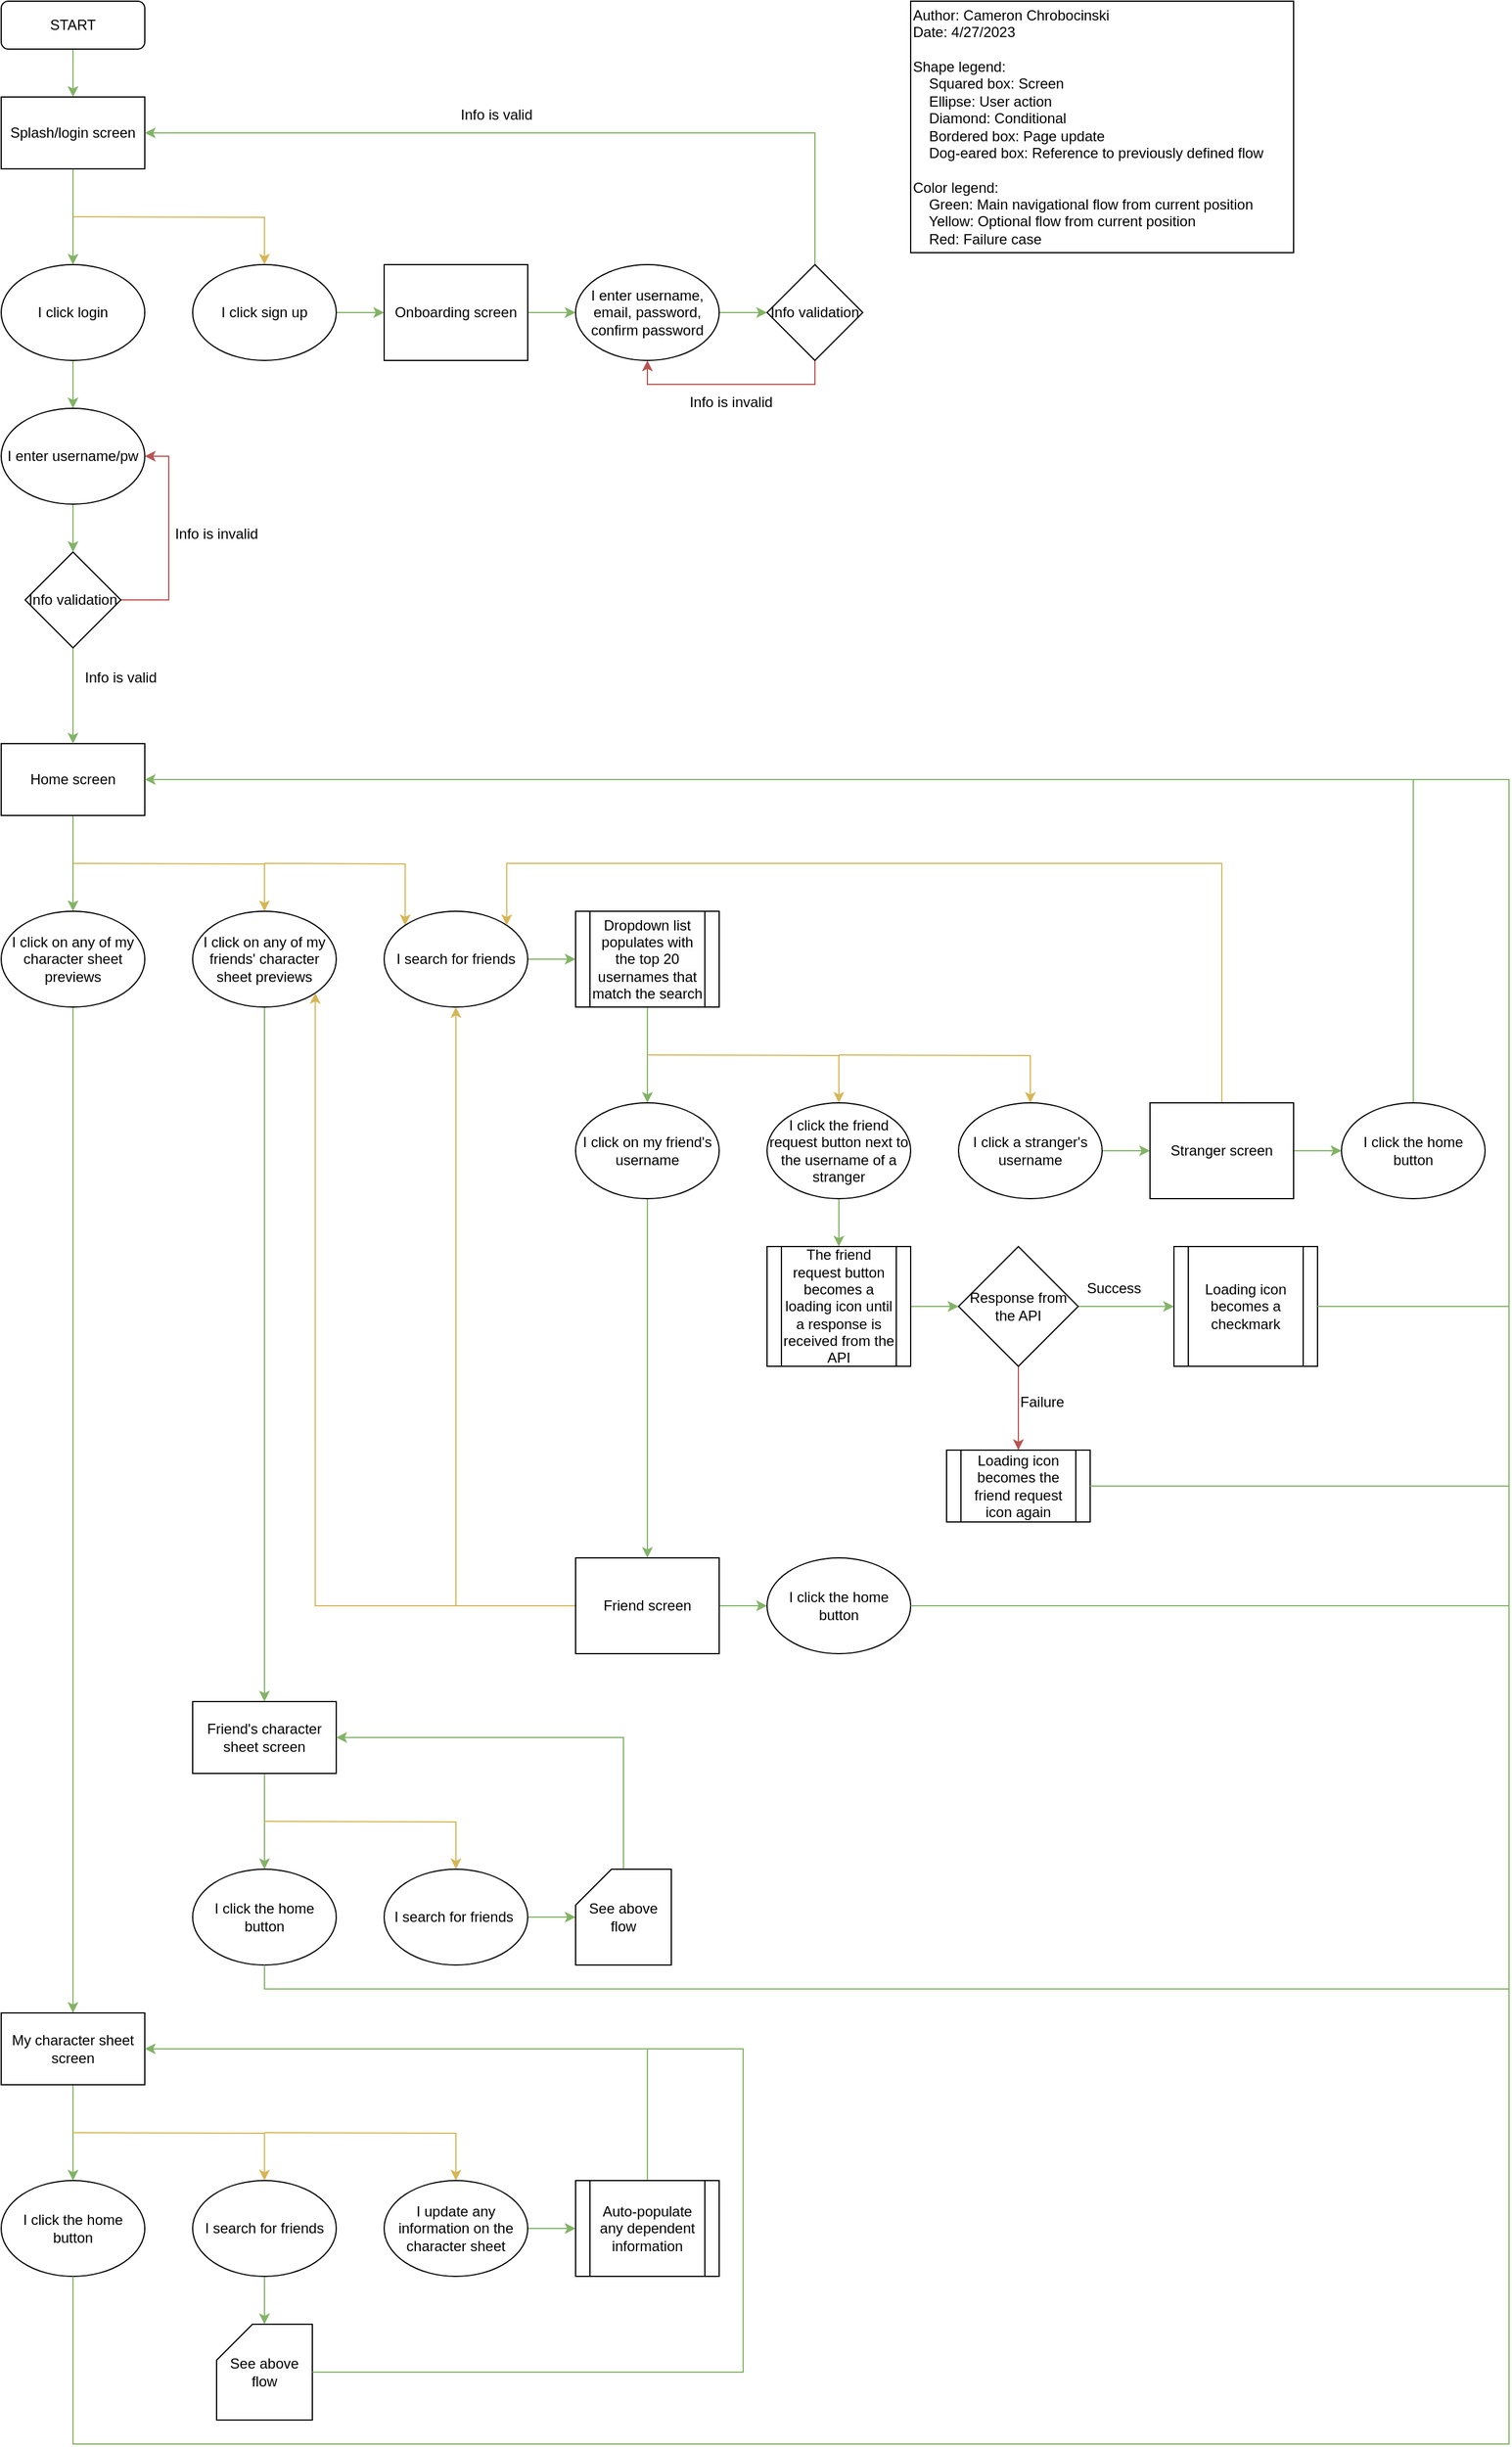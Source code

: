 <mxfile version="21.2.3" type="github">
  <diagram id="C5RBs43oDa-KdzZeNtuy" name="Page-1">
    <mxGraphModel dx="2074" dy="1128" grid="1" gridSize="10" guides="1" tooltips="1" connect="1" arrows="1" fold="1" page="1" pageScale="1" pageWidth="827" pageHeight="1169" math="0" shadow="0">
      <root>
        <mxCell id="WIyWlLk6GJQsqaUBKTNV-0" />
        <mxCell id="WIyWlLk6GJQsqaUBKTNV-1" parent="WIyWlLk6GJQsqaUBKTNV-0" />
        <mxCell id="3nBCFJaMM4fNMm-nfA73-2" style="edgeStyle=orthogonalEdgeStyle;rounded=0;orthogonalLoop=1;jettySize=auto;html=1;entryX=0.5;entryY=0;entryDx=0;entryDy=0;fillColor=#d5e8d4;strokeColor=#82b366;" parent="WIyWlLk6GJQsqaUBKTNV-1" source="WIyWlLk6GJQsqaUBKTNV-3" target="3nBCFJaMM4fNMm-nfA73-0" edge="1">
          <mxGeometry relative="1" as="geometry" />
        </mxCell>
        <mxCell id="WIyWlLk6GJQsqaUBKTNV-3" value="START" style="rounded=1;whiteSpace=wrap;html=1;fontSize=12;glass=0;strokeWidth=1;shadow=0;" parent="WIyWlLk6GJQsqaUBKTNV-1" vertex="1">
          <mxGeometry x="40" y="40" width="120" height="40" as="geometry" />
        </mxCell>
        <mxCell id="3nBCFJaMM4fNMm-nfA73-5" style="edgeStyle=orthogonalEdgeStyle;rounded=0;orthogonalLoop=1;jettySize=auto;html=1;entryX=0.5;entryY=0;entryDx=0;entryDy=0;fillColor=#d5e8d4;strokeColor=#82b366;" parent="WIyWlLk6GJQsqaUBKTNV-1" source="3nBCFJaMM4fNMm-nfA73-0" target="3nBCFJaMM4fNMm-nfA73-3" edge="1">
          <mxGeometry relative="1" as="geometry" />
        </mxCell>
        <mxCell id="3nBCFJaMM4fNMm-nfA73-6" style="edgeStyle=orthogonalEdgeStyle;rounded=0;orthogonalLoop=1;jettySize=auto;html=1;entryX=0.5;entryY=0;entryDx=0;entryDy=0;fillColor=#fff2cc;strokeColor=#d6b656;" parent="WIyWlLk6GJQsqaUBKTNV-1" target="3nBCFJaMM4fNMm-nfA73-4" edge="1">
          <mxGeometry relative="1" as="geometry">
            <mxPoint x="100" y="220" as="sourcePoint" />
          </mxGeometry>
        </mxCell>
        <mxCell id="3nBCFJaMM4fNMm-nfA73-0" value="Splash/login screen" style="rounded=0;whiteSpace=wrap;html=1;" parent="WIyWlLk6GJQsqaUBKTNV-1" vertex="1">
          <mxGeometry x="40" y="120" width="120" height="60" as="geometry" />
        </mxCell>
        <mxCell id="3nBCFJaMM4fNMm-nfA73-8" style="edgeStyle=orthogonalEdgeStyle;rounded=0;orthogonalLoop=1;jettySize=auto;html=1;entryX=0.5;entryY=0;entryDx=0;entryDy=0;fillColor=#d5e8d4;strokeColor=#82b366;" parent="WIyWlLk6GJQsqaUBKTNV-1" source="3nBCFJaMM4fNMm-nfA73-3" target="3nBCFJaMM4fNMm-nfA73-7" edge="1">
          <mxGeometry relative="1" as="geometry" />
        </mxCell>
        <mxCell id="3nBCFJaMM4fNMm-nfA73-3" value="I click login" style="ellipse;whiteSpace=wrap;html=1;" parent="WIyWlLk6GJQsqaUBKTNV-1" vertex="1">
          <mxGeometry x="40" y="260" width="120" height="80" as="geometry" />
        </mxCell>
        <mxCell id="3nBCFJaMM4fNMm-nfA73-10" style="edgeStyle=orthogonalEdgeStyle;rounded=0;orthogonalLoop=1;jettySize=auto;html=1;entryX=0;entryY=0.5;entryDx=0;entryDy=0;fillColor=#d5e8d4;strokeColor=#82b366;" parent="WIyWlLk6GJQsqaUBKTNV-1" source="3nBCFJaMM4fNMm-nfA73-4" target="3nBCFJaMM4fNMm-nfA73-9" edge="1">
          <mxGeometry relative="1" as="geometry" />
        </mxCell>
        <mxCell id="3nBCFJaMM4fNMm-nfA73-4" value="I click sign up" style="ellipse;whiteSpace=wrap;html=1;" parent="WIyWlLk6GJQsqaUBKTNV-1" vertex="1">
          <mxGeometry x="200" y="260" width="120" height="80" as="geometry" />
        </mxCell>
        <mxCell id="3nBCFJaMM4fNMm-nfA73-33" style="edgeStyle=orthogonalEdgeStyle;rounded=0;orthogonalLoop=1;jettySize=auto;html=1;entryX=0.5;entryY=0;entryDx=0;entryDy=0;fillColor=#d5e8d4;strokeColor=#82b366;" parent="WIyWlLk6GJQsqaUBKTNV-1" source="3nBCFJaMM4fNMm-nfA73-7" target="3nBCFJaMM4fNMm-nfA73-32" edge="1">
          <mxGeometry relative="1" as="geometry" />
        </mxCell>
        <mxCell id="3nBCFJaMM4fNMm-nfA73-7" value="I enter username/pw" style="ellipse;whiteSpace=wrap;html=1;" parent="WIyWlLk6GJQsqaUBKTNV-1" vertex="1">
          <mxGeometry x="40" y="380" width="120" height="80" as="geometry" />
        </mxCell>
        <mxCell id="3nBCFJaMM4fNMm-nfA73-12" style="edgeStyle=orthogonalEdgeStyle;rounded=0;orthogonalLoop=1;jettySize=auto;html=1;entryX=0;entryY=0.5;entryDx=0;entryDy=0;fillColor=#d5e8d4;strokeColor=#82b366;" parent="WIyWlLk6GJQsqaUBKTNV-1" source="3nBCFJaMM4fNMm-nfA73-9" target="3nBCFJaMM4fNMm-nfA73-11" edge="1">
          <mxGeometry relative="1" as="geometry" />
        </mxCell>
        <mxCell id="3nBCFJaMM4fNMm-nfA73-9" value="Onboarding screen" style="rounded=0;whiteSpace=wrap;html=1;" parent="WIyWlLk6GJQsqaUBKTNV-1" vertex="1">
          <mxGeometry x="360" y="260" width="120" height="80" as="geometry" />
        </mxCell>
        <mxCell id="3nBCFJaMM4fNMm-nfA73-14" style="edgeStyle=orthogonalEdgeStyle;rounded=0;orthogonalLoop=1;jettySize=auto;html=1;entryX=0;entryY=0.5;entryDx=0;entryDy=0;fillColor=#d5e8d4;strokeColor=#82b366;" parent="WIyWlLk6GJQsqaUBKTNV-1" source="3nBCFJaMM4fNMm-nfA73-11" target="3nBCFJaMM4fNMm-nfA73-13" edge="1">
          <mxGeometry relative="1" as="geometry" />
        </mxCell>
        <mxCell id="3nBCFJaMM4fNMm-nfA73-11" value="I enter username, email, password, confirm password" style="ellipse;whiteSpace=wrap;html=1;" parent="WIyWlLk6GJQsqaUBKTNV-1" vertex="1">
          <mxGeometry x="520" y="260" width="120" height="80" as="geometry" />
        </mxCell>
        <mxCell id="3nBCFJaMM4fNMm-nfA73-16" style="edgeStyle=orthogonalEdgeStyle;rounded=0;orthogonalLoop=1;jettySize=auto;html=1;entryX=1;entryY=0.5;entryDx=0;entryDy=0;fillColor=#d5e8d4;strokeColor=#82b366;" parent="WIyWlLk6GJQsqaUBKTNV-1" source="3nBCFJaMM4fNMm-nfA73-13" target="3nBCFJaMM4fNMm-nfA73-0" edge="1">
          <mxGeometry relative="1" as="geometry">
            <Array as="points">
              <mxPoint x="720" y="150" />
            </Array>
          </mxGeometry>
        </mxCell>
        <mxCell id="3nBCFJaMM4fNMm-nfA73-17" style="edgeStyle=orthogonalEdgeStyle;rounded=0;orthogonalLoop=1;jettySize=auto;html=1;entryX=0.5;entryY=1;entryDx=0;entryDy=0;fillColor=#f8cecc;strokeColor=#b85450;" parent="WIyWlLk6GJQsqaUBKTNV-1" source="3nBCFJaMM4fNMm-nfA73-13" target="3nBCFJaMM4fNMm-nfA73-11" edge="1">
          <mxGeometry relative="1" as="geometry">
            <Array as="points">
              <mxPoint x="720" y="360" />
              <mxPoint x="580" y="360" />
            </Array>
          </mxGeometry>
        </mxCell>
        <mxCell id="3nBCFJaMM4fNMm-nfA73-13" value="Info validation" style="rhombus;whiteSpace=wrap;html=1;" parent="WIyWlLk6GJQsqaUBKTNV-1" vertex="1">
          <mxGeometry x="680" y="260" width="80" height="80" as="geometry" />
        </mxCell>
        <mxCell id="3nBCFJaMM4fNMm-nfA73-18" value="Info is valid" style="text;html=1;strokeColor=none;fillColor=none;align=center;verticalAlign=middle;whiteSpace=wrap;rounded=0;" parent="WIyWlLk6GJQsqaUBKTNV-1" vertex="1">
          <mxGeometry x="414" y="120" width="80" height="30" as="geometry" />
        </mxCell>
        <mxCell id="3nBCFJaMM4fNMm-nfA73-19" value="Info is invalid" style="text;html=1;strokeColor=none;fillColor=none;align=center;verticalAlign=middle;whiteSpace=wrap;rounded=0;" parent="WIyWlLk6GJQsqaUBKTNV-1" vertex="1">
          <mxGeometry x="610" y="360" width="80" height="30" as="geometry" />
        </mxCell>
        <mxCell id="3nBCFJaMM4fNMm-nfA73-25" style="edgeStyle=orthogonalEdgeStyle;rounded=0;orthogonalLoop=1;jettySize=auto;html=1;entryX=0.5;entryY=0;entryDx=0;entryDy=0;fillColor=#d5e8d4;strokeColor=#82b366;" parent="WIyWlLk6GJQsqaUBKTNV-1" source="3nBCFJaMM4fNMm-nfA73-20" target="3nBCFJaMM4fNMm-nfA73-22" edge="1">
          <mxGeometry relative="1" as="geometry" />
        </mxCell>
        <mxCell id="3nBCFJaMM4fNMm-nfA73-26" style="edgeStyle=orthogonalEdgeStyle;rounded=0;orthogonalLoop=1;jettySize=auto;html=1;entryX=0.5;entryY=0;entryDx=0;entryDy=0;fillColor=#fff2cc;strokeColor=#d6b656;" parent="WIyWlLk6GJQsqaUBKTNV-1" target="3nBCFJaMM4fNMm-nfA73-24" edge="1">
          <mxGeometry relative="1" as="geometry">
            <mxPoint x="100" y="760" as="sourcePoint" />
          </mxGeometry>
        </mxCell>
        <mxCell id="3nBCFJaMM4fNMm-nfA73-27" style="edgeStyle=orthogonalEdgeStyle;rounded=0;orthogonalLoop=1;jettySize=auto;html=1;entryX=0;entryY=0;entryDx=0;entryDy=0;fillColor=#fff2cc;strokeColor=#d6b656;" parent="WIyWlLk6GJQsqaUBKTNV-1" target="3nBCFJaMM4fNMm-nfA73-23" edge="1">
          <mxGeometry relative="1" as="geometry">
            <mxPoint x="260" y="760" as="sourcePoint" />
          </mxGeometry>
        </mxCell>
        <mxCell id="3nBCFJaMM4fNMm-nfA73-20" value="Home screen" style="rounded=0;whiteSpace=wrap;html=1;" parent="WIyWlLk6GJQsqaUBKTNV-1" vertex="1">
          <mxGeometry x="40" y="660" width="120" height="60" as="geometry" />
        </mxCell>
        <mxCell id="3nBCFJaMM4fNMm-nfA73-84" style="edgeStyle=orthogonalEdgeStyle;rounded=0;orthogonalLoop=1;jettySize=auto;html=1;entryX=0.5;entryY=0;entryDx=0;entryDy=0;fillColor=#d5e8d4;strokeColor=#82b366;" parent="WIyWlLk6GJQsqaUBKTNV-1" source="3nBCFJaMM4fNMm-nfA73-22" target="3nBCFJaMM4fNMm-nfA73-85" edge="1">
          <mxGeometry relative="1" as="geometry">
            <mxPoint x="100" y="1790" as="targetPoint" />
          </mxGeometry>
        </mxCell>
        <mxCell id="3nBCFJaMM4fNMm-nfA73-22" value="I click on any of my character sheet previews" style="ellipse;whiteSpace=wrap;html=1;" parent="WIyWlLk6GJQsqaUBKTNV-1" vertex="1">
          <mxGeometry x="40" y="800" width="120" height="80" as="geometry" />
        </mxCell>
        <mxCell id="3nBCFJaMM4fNMm-nfA73-29" style="edgeStyle=orthogonalEdgeStyle;rounded=0;orthogonalLoop=1;jettySize=auto;html=1;entryX=0;entryY=0.5;entryDx=0;entryDy=0;fillColor=#d5e8d4;strokeColor=#82b366;" parent="WIyWlLk6GJQsqaUBKTNV-1" source="3nBCFJaMM4fNMm-nfA73-23" edge="1">
          <mxGeometry relative="1" as="geometry">
            <mxPoint x="520" y="840" as="targetPoint" />
          </mxGeometry>
        </mxCell>
        <mxCell id="3nBCFJaMM4fNMm-nfA73-23" value="I search for friends" style="ellipse;whiteSpace=wrap;html=1;" parent="WIyWlLk6GJQsqaUBKTNV-1" vertex="1">
          <mxGeometry x="360" y="800" width="120" height="80" as="geometry" />
        </mxCell>
        <mxCell id="3nBCFJaMM4fNMm-nfA73-73" style="edgeStyle=orthogonalEdgeStyle;rounded=0;orthogonalLoop=1;jettySize=auto;html=1;entryX=0.5;entryY=0;entryDx=0;entryDy=0;fillColor=#d5e8d4;strokeColor=#82b366;" parent="WIyWlLk6GJQsqaUBKTNV-1" source="3nBCFJaMM4fNMm-nfA73-24" target="3nBCFJaMM4fNMm-nfA73-72" edge="1">
          <mxGeometry relative="1" as="geometry" />
        </mxCell>
        <mxCell id="3nBCFJaMM4fNMm-nfA73-24" value="I click on any of my friends&#39; character sheet previews" style="ellipse;whiteSpace=wrap;html=1;" parent="WIyWlLk6GJQsqaUBKTNV-1" vertex="1">
          <mxGeometry x="200" y="800" width="120" height="80" as="geometry" />
        </mxCell>
        <mxCell id="3nBCFJaMM4fNMm-nfA73-41" style="edgeStyle=orthogonalEdgeStyle;rounded=0;orthogonalLoop=1;jettySize=auto;html=1;entryX=0.5;entryY=0;entryDx=0;entryDy=0;fillColor=#d5e8d4;strokeColor=#82b366;" parent="WIyWlLk6GJQsqaUBKTNV-1" source="3nBCFJaMM4fNMm-nfA73-30" target="3nBCFJaMM4fNMm-nfA73-31" edge="1">
          <mxGeometry relative="1" as="geometry">
            <Array as="points">
              <mxPoint x="580" y="920" />
              <mxPoint x="580" y="920" />
            </Array>
          </mxGeometry>
        </mxCell>
        <mxCell id="3nBCFJaMM4fNMm-nfA73-42" style="edgeStyle=orthogonalEdgeStyle;rounded=0;orthogonalLoop=1;jettySize=auto;html=1;entryX=0.5;entryY=0;entryDx=0;entryDy=0;fillColor=#fff2cc;strokeColor=#d6b656;" parent="WIyWlLk6GJQsqaUBKTNV-1" target="3nBCFJaMM4fNMm-nfA73-39" edge="1">
          <mxGeometry relative="1" as="geometry">
            <mxPoint x="580" y="920" as="sourcePoint" />
          </mxGeometry>
        </mxCell>
        <mxCell id="3nBCFJaMM4fNMm-nfA73-43" style="edgeStyle=orthogonalEdgeStyle;rounded=0;orthogonalLoop=1;jettySize=auto;html=1;fillColor=#fff2cc;strokeColor=#d6b656;" parent="WIyWlLk6GJQsqaUBKTNV-1" target="3nBCFJaMM4fNMm-nfA73-40" edge="1">
          <mxGeometry relative="1" as="geometry">
            <mxPoint x="740" y="920" as="sourcePoint" />
          </mxGeometry>
        </mxCell>
        <mxCell id="3nBCFJaMM4fNMm-nfA73-30" value="&lt;span style=&quot;color: rgb(0, 0, 0); font-family: Helvetica; font-size: 12px; font-style: normal; font-variant-ligatures: normal; font-variant-caps: normal; font-weight: 400; letter-spacing: normal; orphans: 2; text-align: center; text-indent: 0px; text-transform: none; widows: 2; word-spacing: 0px; -webkit-text-stroke-width: 0px; background-color: rgb(251, 251, 251); text-decoration-thickness: initial; text-decoration-style: initial; text-decoration-color: initial; float: none; display: inline !important;&quot;&gt;Dropdown list populates with the top 20 usernames that match the search&lt;/span&gt;" style="shape=process;whiteSpace=wrap;html=1;backgroundOutline=1;" parent="WIyWlLk6GJQsqaUBKTNV-1" vertex="1">
          <mxGeometry x="520" y="800" width="120" height="80" as="geometry" />
        </mxCell>
        <mxCell id="3nBCFJaMM4fNMm-nfA73-66" style="edgeStyle=orthogonalEdgeStyle;rounded=0;orthogonalLoop=1;jettySize=auto;html=1;fillColor=#d5e8d4;strokeColor=#82b366;" parent="WIyWlLk6GJQsqaUBKTNV-1" source="3nBCFJaMM4fNMm-nfA73-31" target="3nBCFJaMM4fNMm-nfA73-65" edge="1">
          <mxGeometry relative="1" as="geometry" />
        </mxCell>
        <mxCell id="3nBCFJaMM4fNMm-nfA73-31" value="I click on my friend&#39;s username" style="ellipse;whiteSpace=wrap;html=1;" parent="WIyWlLk6GJQsqaUBKTNV-1" vertex="1">
          <mxGeometry x="520" y="960" width="120" height="80" as="geometry" />
        </mxCell>
        <mxCell id="3nBCFJaMM4fNMm-nfA73-34" style="edgeStyle=orthogonalEdgeStyle;rounded=0;orthogonalLoop=1;jettySize=auto;html=1;entryX=0.5;entryY=0;entryDx=0;entryDy=0;fillColor=#d5e8d4;strokeColor=#82b366;" parent="WIyWlLk6GJQsqaUBKTNV-1" source="3nBCFJaMM4fNMm-nfA73-32" target="3nBCFJaMM4fNMm-nfA73-20" edge="1">
          <mxGeometry relative="1" as="geometry" />
        </mxCell>
        <mxCell id="3nBCFJaMM4fNMm-nfA73-35" style="edgeStyle=orthogonalEdgeStyle;rounded=0;orthogonalLoop=1;jettySize=auto;html=1;entryX=1;entryY=0.5;entryDx=0;entryDy=0;exitX=1;exitY=0.5;exitDx=0;exitDy=0;fillColor=#f8cecc;strokeColor=#b85450;" parent="WIyWlLk6GJQsqaUBKTNV-1" source="3nBCFJaMM4fNMm-nfA73-32" target="3nBCFJaMM4fNMm-nfA73-7" edge="1">
          <mxGeometry relative="1" as="geometry">
            <Array as="points">
              <mxPoint x="180" y="540" />
              <mxPoint x="180" y="420" />
            </Array>
          </mxGeometry>
        </mxCell>
        <mxCell id="3nBCFJaMM4fNMm-nfA73-32" value="Info validation" style="rhombus;whiteSpace=wrap;html=1;" parent="WIyWlLk6GJQsqaUBKTNV-1" vertex="1">
          <mxGeometry x="60" y="500" width="80" height="80" as="geometry" />
        </mxCell>
        <mxCell id="3nBCFJaMM4fNMm-nfA73-36" value="Info is valid" style="text;html=1;strokeColor=none;fillColor=none;align=center;verticalAlign=middle;whiteSpace=wrap;rounded=0;" parent="WIyWlLk6GJQsqaUBKTNV-1" vertex="1">
          <mxGeometry x="100" y="590" width="80" height="30" as="geometry" />
        </mxCell>
        <mxCell id="3nBCFJaMM4fNMm-nfA73-37" value="Info is invalid" style="text;html=1;strokeColor=none;fillColor=none;align=center;verticalAlign=middle;whiteSpace=wrap;rounded=0;" parent="WIyWlLk6GJQsqaUBKTNV-1" vertex="1">
          <mxGeometry x="180" y="470" width="80" height="30" as="geometry" />
        </mxCell>
        <mxCell id="3nBCFJaMM4fNMm-nfA73-51" style="edgeStyle=orthogonalEdgeStyle;rounded=0;orthogonalLoop=1;jettySize=auto;html=1;entryX=0.5;entryY=0;entryDx=0;entryDy=0;fillColor=#d5e8d4;strokeColor=#82b366;" parent="WIyWlLk6GJQsqaUBKTNV-1" source="3nBCFJaMM4fNMm-nfA73-39" target="3nBCFJaMM4fNMm-nfA73-50" edge="1">
          <mxGeometry relative="1" as="geometry" />
        </mxCell>
        <mxCell id="3nBCFJaMM4fNMm-nfA73-39" value="I click the friend request button next to the username of a stranger" style="ellipse;whiteSpace=wrap;html=1;" parent="WIyWlLk6GJQsqaUBKTNV-1" vertex="1">
          <mxGeometry x="680" y="960" width="120" height="80" as="geometry" />
        </mxCell>
        <mxCell id="3nBCFJaMM4fNMm-nfA73-45" style="edgeStyle=orthogonalEdgeStyle;rounded=0;orthogonalLoop=1;jettySize=auto;html=1;entryX=0;entryY=0.5;entryDx=0;entryDy=0;fillColor=#d5e8d4;strokeColor=#82b366;" parent="WIyWlLk6GJQsqaUBKTNV-1" source="3nBCFJaMM4fNMm-nfA73-40" target="3nBCFJaMM4fNMm-nfA73-44" edge="1">
          <mxGeometry relative="1" as="geometry" />
        </mxCell>
        <mxCell id="3nBCFJaMM4fNMm-nfA73-40" value="I click a stranger&#39;s username" style="ellipse;whiteSpace=wrap;html=1;" parent="WIyWlLk6GJQsqaUBKTNV-1" vertex="1">
          <mxGeometry x="840" y="960" width="120" height="80" as="geometry" />
        </mxCell>
        <mxCell id="3nBCFJaMM4fNMm-nfA73-46" style="edgeStyle=orthogonalEdgeStyle;rounded=0;orthogonalLoop=1;jettySize=auto;html=1;entryX=1;entryY=0;entryDx=0;entryDy=0;fillColor=#fff2cc;strokeColor=#d6b656;" parent="WIyWlLk6GJQsqaUBKTNV-1" source="3nBCFJaMM4fNMm-nfA73-44" target="3nBCFJaMM4fNMm-nfA73-23" edge="1">
          <mxGeometry relative="1" as="geometry">
            <Array as="points">
              <mxPoint x="1060" y="760" />
              <mxPoint x="462" y="760" />
            </Array>
          </mxGeometry>
        </mxCell>
        <mxCell id="3nBCFJaMM4fNMm-nfA73-48" style="edgeStyle=orthogonalEdgeStyle;rounded=0;orthogonalLoop=1;jettySize=auto;html=1;entryX=0;entryY=0.5;entryDx=0;entryDy=0;fillColor=#d5e8d4;strokeColor=#82b366;" parent="WIyWlLk6GJQsqaUBKTNV-1" source="3nBCFJaMM4fNMm-nfA73-44" target="3nBCFJaMM4fNMm-nfA73-47" edge="1">
          <mxGeometry relative="1" as="geometry" />
        </mxCell>
        <mxCell id="3nBCFJaMM4fNMm-nfA73-44" value="Stranger screen" style="rounded=0;whiteSpace=wrap;html=1;" parent="WIyWlLk6GJQsqaUBKTNV-1" vertex="1">
          <mxGeometry x="1000" y="960" width="120" height="80" as="geometry" />
        </mxCell>
        <mxCell id="3nBCFJaMM4fNMm-nfA73-49" style="edgeStyle=orthogonalEdgeStyle;rounded=0;orthogonalLoop=1;jettySize=auto;html=1;entryX=1;entryY=0.5;entryDx=0;entryDy=0;fillColor=#d5e8d4;strokeColor=#82b366;" parent="WIyWlLk6GJQsqaUBKTNV-1" source="3nBCFJaMM4fNMm-nfA73-47" target="3nBCFJaMM4fNMm-nfA73-20" edge="1">
          <mxGeometry relative="1" as="geometry">
            <Array as="points">
              <mxPoint x="1220" y="690" />
            </Array>
          </mxGeometry>
        </mxCell>
        <mxCell id="3nBCFJaMM4fNMm-nfA73-47" value="I click the home button" style="ellipse;whiteSpace=wrap;html=1;" parent="WIyWlLk6GJQsqaUBKTNV-1" vertex="1">
          <mxGeometry x="1160" y="960" width="120" height="80" as="geometry" />
        </mxCell>
        <mxCell id="3nBCFJaMM4fNMm-nfA73-54" style="edgeStyle=orthogonalEdgeStyle;rounded=0;orthogonalLoop=1;jettySize=auto;html=1;entryX=0;entryY=0.5;entryDx=0;entryDy=0;fillColor=#d5e8d4;strokeColor=#82b366;" parent="WIyWlLk6GJQsqaUBKTNV-1" source="3nBCFJaMM4fNMm-nfA73-50" target="3nBCFJaMM4fNMm-nfA73-52" edge="1">
          <mxGeometry relative="1" as="geometry" />
        </mxCell>
        <mxCell id="3nBCFJaMM4fNMm-nfA73-50" value="The friend request button becomes a loading icon until a response is received from the API" style="shape=process;whiteSpace=wrap;html=1;backgroundOutline=1;" parent="WIyWlLk6GJQsqaUBKTNV-1" vertex="1">
          <mxGeometry x="680" y="1080" width="120" height="100" as="geometry" />
        </mxCell>
        <mxCell id="3nBCFJaMM4fNMm-nfA73-57" style="edgeStyle=orthogonalEdgeStyle;rounded=0;orthogonalLoop=1;jettySize=auto;html=1;entryX=0.5;entryY=0;entryDx=0;entryDy=0;fillColor=#f8cecc;strokeColor=#b85450;" parent="WIyWlLk6GJQsqaUBKTNV-1" source="3nBCFJaMM4fNMm-nfA73-52" target="3nBCFJaMM4fNMm-nfA73-56" edge="1">
          <mxGeometry relative="1" as="geometry" />
        </mxCell>
        <mxCell id="3nBCFJaMM4fNMm-nfA73-58" style="edgeStyle=orthogonalEdgeStyle;rounded=0;orthogonalLoop=1;jettySize=auto;html=1;entryX=0;entryY=0.5;entryDx=0;entryDy=0;fillColor=#d5e8d4;strokeColor=#82b366;" parent="WIyWlLk6GJQsqaUBKTNV-1" source="3nBCFJaMM4fNMm-nfA73-52" target="3nBCFJaMM4fNMm-nfA73-55" edge="1">
          <mxGeometry relative="1" as="geometry" />
        </mxCell>
        <mxCell id="3nBCFJaMM4fNMm-nfA73-52" value="Response from the API" style="rhombus;whiteSpace=wrap;html=1;" parent="WIyWlLk6GJQsqaUBKTNV-1" vertex="1">
          <mxGeometry x="840" y="1080" width="100" height="100" as="geometry" />
        </mxCell>
        <mxCell id="3nBCFJaMM4fNMm-nfA73-55" value="Loading icon becomes a checkmark" style="shape=process;whiteSpace=wrap;html=1;backgroundOutline=1;" parent="WIyWlLk6GJQsqaUBKTNV-1" vertex="1">
          <mxGeometry x="1020" y="1080" width="120" height="100" as="geometry" />
        </mxCell>
        <mxCell id="3nBCFJaMM4fNMm-nfA73-56" value="Loading icon becomes the friend request icon again" style="shape=process;whiteSpace=wrap;html=1;backgroundOutline=1;" parent="WIyWlLk6GJQsqaUBKTNV-1" vertex="1">
          <mxGeometry x="830" y="1250" width="120" height="60" as="geometry" />
        </mxCell>
        <mxCell id="3nBCFJaMM4fNMm-nfA73-59" value="Success" style="text;html=1;strokeColor=none;fillColor=none;align=center;verticalAlign=middle;whiteSpace=wrap;rounded=0;" parent="WIyWlLk6GJQsqaUBKTNV-1" vertex="1">
          <mxGeometry x="940" y="1100" width="60" height="30" as="geometry" />
        </mxCell>
        <mxCell id="3nBCFJaMM4fNMm-nfA73-60" value="Failure" style="text;html=1;strokeColor=none;fillColor=none;align=center;verticalAlign=middle;whiteSpace=wrap;rounded=0;" parent="WIyWlLk6GJQsqaUBKTNV-1" vertex="1">
          <mxGeometry x="880" y="1195" width="60" height="30" as="geometry" />
        </mxCell>
        <mxCell id="3nBCFJaMM4fNMm-nfA73-62" value="" style="endArrow=none;html=1;rounded=0;exitX=1;exitY=0.5;exitDx=0;exitDy=0;fillColor=#d5e8d4;strokeColor=#82b366;" parent="WIyWlLk6GJQsqaUBKTNV-1" source="3nBCFJaMM4fNMm-nfA73-55" edge="1">
          <mxGeometry width="50" height="50" relative="1" as="geometry">
            <mxPoint x="690" y="1070" as="sourcePoint" />
            <mxPoint x="1220" y="690" as="targetPoint" />
            <Array as="points">
              <mxPoint x="1300" y="1130" />
              <mxPoint x="1300" y="690" />
            </Array>
          </mxGeometry>
        </mxCell>
        <mxCell id="3nBCFJaMM4fNMm-nfA73-64" value="" style="endArrow=none;html=1;rounded=0;exitX=1;exitY=0.5;exitDx=0;exitDy=0;fillColor=#d5e8d4;strokeColor=#82b366;" parent="WIyWlLk6GJQsqaUBKTNV-1" source="3nBCFJaMM4fNMm-nfA73-56" edge="1">
          <mxGeometry width="50" height="50" relative="1" as="geometry">
            <mxPoint x="690" y="1070" as="sourcePoint" />
            <mxPoint x="1300" y="1130" as="targetPoint" />
            <Array as="points">
              <mxPoint x="1300" y="1280" />
            </Array>
          </mxGeometry>
        </mxCell>
        <mxCell id="3nBCFJaMM4fNMm-nfA73-67" style="edgeStyle=orthogonalEdgeStyle;rounded=0;orthogonalLoop=1;jettySize=auto;html=1;entryX=1;entryY=1;entryDx=0;entryDy=0;fillColor=#fff2cc;strokeColor=#d6b656;" parent="WIyWlLk6GJQsqaUBKTNV-1" source="3nBCFJaMM4fNMm-nfA73-65" target="3nBCFJaMM4fNMm-nfA73-24" edge="1">
          <mxGeometry relative="1" as="geometry" />
        </mxCell>
        <mxCell id="3nBCFJaMM4fNMm-nfA73-68" style="edgeStyle=orthogonalEdgeStyle;rounded=0;orthogonalLoop=1;jettySize=auto;html=1;entryX=0.5;entryY=1;entryDx=0;entryDy=0;fillColor=#fff2cc;strokeColor=#d6b656;" parent="WIyWlLk6GJQsqaUBKTNV-1" source="3nBCFJaMM4fNMm-nfA73-65" target="3nBCFJaMM4fNMm-nfA73-23" edge="1">
          <mxGeometry relative="1" as="geometry" />
        </mxCell>
        <mxCell id="3nBCFJaMM4fNMm-nfA73-70" style="edgeStyle=orthogonalEdgeStyle;rounded=0;orthogonalLoop=1;jettySize=auto;html=1;entryX=0;entryY=0.5;entryDx=0;entryDy=0;fillColor=#d5e8d4;strokeColor=#82b366;" parent="WIyWlLk6GJQsqaUBKTNV-1" source="3nBCFJaMM4fNMm-nfA73-65" target="3nBCFJaMM4fNMm-nfA73-69" edge="1">
          <mxGeometry relative="1" as="geometry" />
        </mxCell>
        <mxCell id="3nBCFJaMM4fNMm-nfA73-65" value="Friend screen" style="rounded=0;whiteSpace=wrap;html=1;" parent="WIyWlLk6GJQsqaUBKTNV-1" vertex="1">
          <mxGeometry x="520" y="1340" width="120" height="80" as="geometry" />
        </mxCell>
        <mxCell id="3nBCFJaMM4fNMm-nfA73-69" value="I click the home button" style="ellipse;whiteSpace=wrap;html=1;" parent="WIyWlLk6GJQsqaUBKTNV-1" vertex="1">
          <mxGeometry x="680" y="1340" width="120" height="80" as="geometry" />
        </mxCell>
        <mxCell id="3nBCFJaMM4fNMm-nfA73-71" value="" style="endArrow=none;html=1;rounded=0;exitX=1;exitY=0.5;exitDx=0;exitDy=0;fillColor=#d5e8d4;strokeColor=#82b366;" parent="WIyWlLk6GJQsqaUBKTNV-1" source="3nBCFJaMM4fNMm-nfA73-69" edge="1">
          <mxGeometry width="50" height="50" relative="1" as="geometry">
            <mxPoint x="690" y="1170" as="sourcePoint" />
            <mxPoint x="1300" y="1280" as="targetPoint" />
            <Array as="points">
              <mxPoint x="1300" y="1380" />
            </Array>
          </mxGeometry>
        </mxCell>
        <mxCell id="3nBCFJaMM4fNMm-nfA73-78" style="edgeStyle=orthogonalEdgeStyle;rounded=0;orthogonalLoop=1;jettySize=auto;html=1;fillColor=#d5e8d4;strokeColor=#82b366;" parent="WIyWlLk6GJQsqaUBKTNV-1" source="3nBCFJaMM4fNMm-nfA73-72" target="3nBCFJaMM4fNMm-nfA73-74" edge="1">
          <mxGeometry relative="1" as="geometry" />
        </mxCell>
        <mxCell id="3nBCFJaMM4fNMm-nfA73-79" style="edgeStyle=orthogonalEdgeStyle;rounded=0;orthogonalLoop=1;jettySize=auto;html=1;entryX=0.5;entryY=0;entryDx=0;entryDy=0;fillColor=#fff2cc;strokeColor=#d6b656;" parent="WIyWlLk6GJQsqaUBKTNV-1" target="3nBCFJaMM4fNMm-nfA73-75" edge="1">
          <mxGeometry relative="1" as="geometry">
            <mxPoint x="260" y="1560" as="sourcePoint" />
          </mxGeometry>
        </mxCell>
        <mxCell id="3nBCFJaMM4fNMm-nfA73-72" value="Friend&#39;s character sheet screen" style="rounded=0;whiteSpace=wrap;html=1;" parent="WIyWlLk6GJQsqaUBKTNV-1" vertex="1">
          <mxGeometry x="200" y="1460" width="120" height="60" as="geometry" />
        </mxCell>
        <mxCell id="3nBCFJaMM4fNMm-nfA73-74" value="I click the home button" style="ellipse;whiteSpace=wrap;html=1;" parent="WIyWlLk6GJQsqaUBKTNV-1" vertex="1">
          <mxGeometry x="200" y="1600" width="120" height="80" as="geometry" />
        </mxCell>
        <mxCell id="3nBCFJaMM4fNMm-nfA73-81" style="edgeStyle=orthogonalEdgeStyle;rounded=0;orthogonalLoop=1;jettySize=auto;html=1;entryX=0;entryY=0.5;entryDx=0;entryDy=0;entryPerimeter=0;fillColor=#d5e8d4;strokeColor=#82b366;" parent="WIyWlLk6GJQsqaUBKTNV-1" source="3nBCFJaMM4fNMm-nfA73-75" target="3nBCFJaMM4fNMm-nfA73-76" edge="1">
          <mxGeometry relative="1" as="geometry" />
        </mxCell>
        <mxCell id="3nBCFJaMM4fNMm-nfA73-75" value="I search for friends&amp;nbsp;" style="ellipse;whiteSpace=wrap;html=1;" parent="WIyWlLk6GJQsqaUBKTNV-1" vertex="1">
          <mxGeometry x="360" y="1600" width="120" height="80" as="geometry" />
        </mxCell>
        <mxCell id="3nBCFJaMM4fNMm-nfA73-96" style="edgeStyle=orthogonalEdgeStyle;rounded=0;orthogonalLoop=1;jettySize=auto;html=1;entryX=1;entryY=0.5;entryDx=0;entryDy=0;fillColor=#d5e8d4;strokeColor=#82b366;" parent="WIyWlLk6GJQsqaUBKTNV-1" source="3nBCFJaMM4fNMm-nfA73-76" target="3nBCFJaMM4fNMm-nfA73-72" edge="1">
          <mxGeometry relative="1" as="geometry">
            <Array as="points">
              <mxPoint x="560" y="1490" />
            </Array>
          </mxGeometry>
        </mxCell>
        <mxCell id="3nBCFJaMM4fNMm-nfA73-76" value="See above flow" style="shape=card;whiteSpace=wrap;html=1;" parent="WIyWlLk6GJQsqaUBKTNV-1" vertex="1">
          <mxGeometry x="520" y="1600" width="80" height="80" as="geometry" />
        </mxCell>
        <mxCell id="3nBCFJaMM4fNMm-nfA73-82" value="" style="endArrow=none;html=1;rounded=0;exitX=0.5;exitY=1;exitDx=0;exitDy=0;fillColor=#d5e8d4;strokeColor=#82b366;" parent="WIyWlLk6GJQsqaUBKTNV-1" source="3nBCFJaMM4fNMm-nfA73-74" edge="1">
          <mxGeometry width="50" height="50" relative="1" as="geometry">
            <mxPoint x="690" y="1360" as="sourcePoint" />
            <mxPoint x="1300" y="1380" as="targetPoint" />
            <Array as="points">
              <mxPoint x="260" y="1700" />
              <mxPoint x="1300" y="1700" />
            </Array>
          </mxGeometry>
        </mxCell>
        <mxCell id="3nBCFJaMM4fNMm-nfA73-87" style="edgeStyle=orthogonalEdgeStyle;rounded=0;orthogonalLoop=1;jettySize=auto;html=1;entryX=0.5;entryY=0;entryDx=0;entryDy=0;fillColor=#d5e8d4;strokeColor=#82b366;" parent="WIyWlLk6GJQsqaUBKTNV-1" source="3nBCFJaMM4fNMm-nfA73-85" target="3nBCFJaMM4fNMm-nfA73-86" edge="1">
          <mxGeometry relative="1" as="geometry" />
        </mxCell>
        <mxCell id="3nBCFJaMM4fNMm-nfA73-89" style="edgeStyle=orthogonalEdgeStyle;rounded=0;orthogonalLoop=1;jettySize=auto;html=1;fillColor=#fff2cc;strokeColor=#d6b656;" parent="WIyWlLk6GJQsqaUBKTNV-1" target="3nBCFJaMM4fNMm-nfA73-88" edge="1">
          <mxGeometry relative="1" as="geometry">
            <mxPoint x="100" y="1820" as="sourcePoint" />
          </mxGeometry>
        </mxCell>
        <mxCell id="3nBCFJaMM4fNMm-nfA73-91" style="edgeStyle=orthogonalEdgeStyle;rounded=0;orthogonalLoop=1;jettySize=auto;html=1;entryX=0.5;entryY=0;entryDx=0;entryDy=0;fillColor=#fff2cc;strokeColor=#d6b656;" parent="WIyWlLk6GJQsqaUBKTNV-1" target="3nBCFJaMM4fNMm-nfA73-90" edge="1">
          <mxGeometry relative="1" as="geometry">
            <mxPoint x="260" y="1820" as="sourcePoint" />
          </mxGeometry>
        </mxCell>
        <mxCell id="3nBCFJaMM4fNMm-nfA73-85" value="My character sheet screen" style="rounded=0;whiteSpace=wrap;html=1;" parent="WIyWlLk6GJQsqaUBKTNV-1" vertex="1">
          <mxGeometry x="40" y="1720" width="120" height="60" as="geometry" />
        </mxCell>
        <mxCell id="3nBCFJaMM4fNMm-nfA73-86" value="I click the home button" style="ellipse;whiteSpace=wrap;html=1;" parent="WIyWlLk6GJQsqaUBKTNV-1" vertex="1">
          <mxGeometry x="40" y="1860" width="120" height="80" as="geometry" />
        </mxCell>
        <mxCell id="3nBCFJaMM4fNMm-nfA73-98" style="edgeStyle=orthogonalEdgeStyle;rounded=0;orthogonalLoop=1;jettySize=auto;html=1;entryX=0.5;entryY=0;entryDx=0;entryDy=0;entryPerimeter=0;fillColor=#d5e8d4;strokeColor=#82b366;" parent="WIyWlLk6GJQsqaUBKTNV-1" source="3nBCFJaMM4fNMm-nfA73-88" target="3nBCFJaMM4fNMm-nfA73-97" edge="1">
          <mxGeometry relative="1" as="geometry" />
        </mxCell>
        <mxCell id="3nBCFJaMM4fNMm-nfA73-88" value="I search for friends" style="ellipse;whiteSpace=wrap;html=1;" parent="WIyWlLk6GJQsqaUBKTNV-1" vertex="1">
          <mxGeometry x="200" y="1860" width="120" height="80" as="geometry" />
        </mxCell>
        <mxCell id="3nBCFJaMM4fNMm-nfA73-94" style="edgeStyle=orthogonalEdgeStyle;rounded=0;orthogonalLoop=1;jettySize=auto;html=1;entryX=0;entryY=0.5;entryDx=0;entryDy=0;fillColor=#d5e8d4;strokeColor=#82b366;" parent="WIyWlLk6GJQsqaUBKTNV-1" source="3nBCFJaMM4fNMm-nfA73-90" target="3nBCFJaMM4fNMm-nfA73-92" edge="1">
          <mxGeometry relative="1" as="geometry" />
        </mxCell>
        <mxCell id="3nBCFJaMM4fNMm-nfA73-90" value="I update any information on the character sheet" style="ellipse;whiteSpace=wrap;html=1;" parent="WIyWlLk6GJQsqaUBKTNV-1" vertex="1">
          <mxGeometry x="360" y="1860" width="120" height="80" as="geometry" />
        </mxCell>
        <mxCell id="3nBCFJaMM4fNMm-nfA73-95" style="edgeStyle=orthogonalEdgeStyle;rounded=0;orthogonalLoop=1;jettySize=auto;html=1;entryX=1;entryY=0.5;entryDx=0;entryDy=0;fillColor=#d5e8d4;strokeColor=#82b366;" parent="WIyWlLk6GJQsqaUBKTNV-1" source="3nBCFJaMM4fNMm-nfA73-92" target="3nBCFJaMM4fNMm-nfA73-85" edge="1">
          <mxGeometry relative="1" as="geometry">
            <Array as="points">
              <mxPoint x="580" y="1750" />
            </Array>
          </mxGeometry>
        </mxCell>
        <mxCell id="3nBCFJaMM4fNMm-nfA73-92" value="Auto-populate any dependent information" style="shape=process;whiteSpace=wrap;html=1;backgroundOutline=1;" parent="WIyWlLk6GJQsqaUBKTNV-1" vertex="1">
          <mxGeometry x="520" y="1860" width="120" height="80" as="geometry" />
        </mxCell>
        <mxCell id="3nBCFJaMM4fNMm-nfA73-97" value="See above flow" style="shape=card;whiteSpace=wrap;html=1;" parent="WIyWlLk6GJQsqaUBKTNV-1" vertex="1">
          <mxGeometry x="220" y="1980" width="80" height="80" as="geometry" />
        </mxCell>
        <mxCell id="3nBCFJaMM4fNMm-nfA73-99" value="" style="endArrow=none;html=1;rounded=0;exitX=1;exitY=0.5;exitDx=0;exitDy=0;exitPerimeter=0;fillColor=#d5e8d4;strokeColor=#82b366;" parent="WIyWlLk6GJQsqaUBKTNV-1" source="3nBCFJaMM4fNMm-nfA73-97" edge="1">
          <mxGeometry width="50" height="50" relative="1" as="geometry">
            <mxPoint x="690" y="1710" as="sourcePoint" />
            <mxPoint x="580" y="1750" as="targetPoint" />
            <Array as="points">
              <mxPoint x="660" y="2020" />
              <mxPoint x="660" y="1750" />
            </Array>
          </mxGeometry>
        </mxCell>
        <mxCell id="3nBCFJaMM4fNMm-nfA73-100" value="" style="endArrow=none;html=1;rounded=0;exitX=0.5;exitY=1;exitDx=0;exitDy=0;fillColor=#d5e8d4;strokeColor=#82b366;" parent="WIyWlLk6GJQsqaUBKTNV-1" source="3nBCFJaMM4fNMm-nfA73-86" edge="1">
          <mxGeometry width="50" height="50" relative="1" as="geometry">
            <mxPoint x="690" y="1910" as="sourcePoint" />
            <mxPoint x="1300" y="1700" as="targetPoint" />
            <Array as="points">
              <mxPoint x="100" y="2080" />
              <mxPoint x="1300" y="2080" />
            </Array>
          </mxGeometry>
        </mxCell>
        <mxCell id="3nBCFJaMM4fNMm-nfA73-101" value="Author: Cameron Chrobocinski&lt;br&gt;Date: 4/27/2023&lt;br&gt;&lt;br&gt;Shape legend:&lt;br&gt;&lt;span style=&quot;white-space: pre;&quot;&gt;&amp;nbsp;   &lt;/span&gt;Squared box: Screen&lt;br&gt;&lt;span style=&quot;white-space: pre;&quot;&gt;&amp;nbsp;   &lt;/span&gt;Ellipse: User action&lt;br&gt;&lt;span style=&quot;white-space: pre;&quot;&gt;&amp;nbsp;   &lt;/span&gt;Diamond: Conditional&lt;br&gt;&lt;span style=&quot;white-space: pre;&quot;&gt;&amp;nbsp;   &lt;/span&gt;Bordered box: Page update&lt;br&gt;&lt;span style=&quot;white-space: pre;&quot;&gt;&amp;nbsp;   &lt;/span&gt;Dog-eared box: Reference to previously defined flow&lt;br&gt;&lt;br&gt;Color legend:&lt;br&gt;&lt;span style=&quot;white-space: pre;&quot;&gt;&amp;nbsp;   &lt;/span&gt;Green: Main navigational flow from current position&lt;br&gt;&lt;span style=&quot;white-space: pre;&quot;&gt;&amp;nbsp;   &lt;/span&gt;Yellow: Optional flow from current position&lt;br&gt;&lt;span style=&quot;white-space: pre;&quot;&gt;&amp;nbsp;   &lt;/span&gt;Red: Failure case" style="rounded=0;whiteSpace=wrap;html=1;align=left;" parent="WIyWlLk6GJQsqaUBKTNV-1" vertex="1">
          <mxGeometry x="800" y="40" width="320" height="210" as="geometry" />
        </mxCell>
      </root>
    </mxGraphModel>
  </diagram>
</mxfile>
